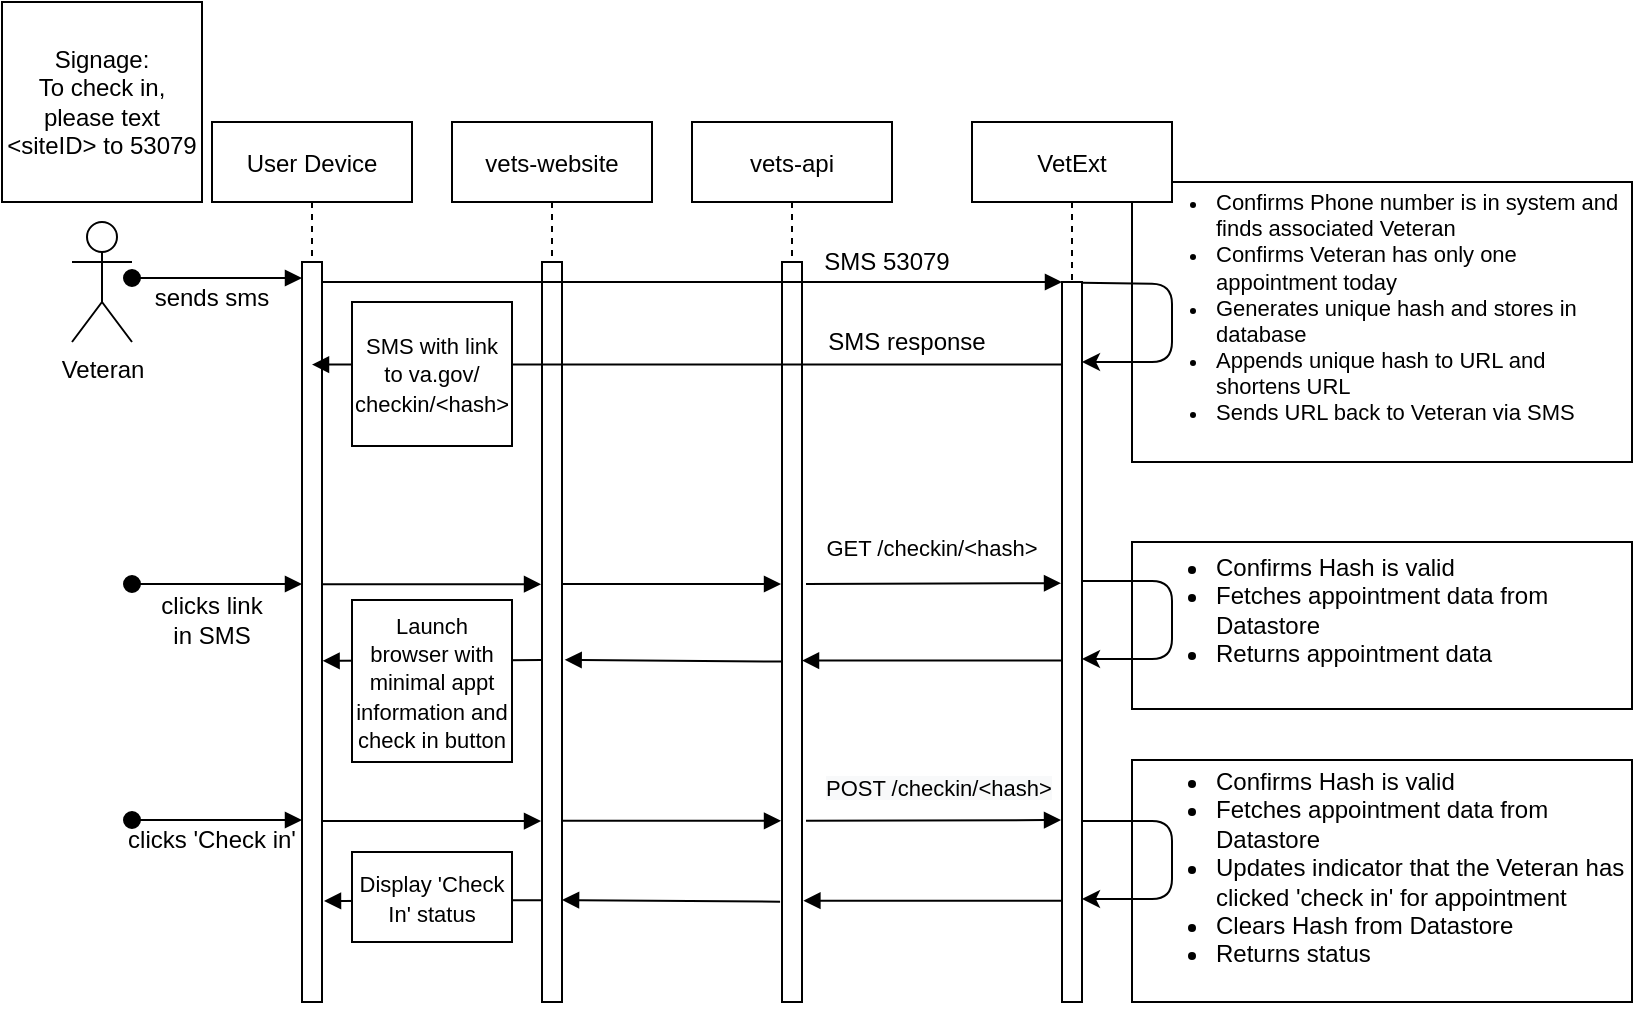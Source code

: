 <mxfile version="13.9.9" type="device"><diagram id="kgpKYQtTHZ0yAKxKKP6v" name="Page-1"><mxGraphModel dx="1031" dy="612" grid="1" gridSize="10" guides="1" tooltips="1" connect="1" arrows="1" fold="1" page="1" pageScale="1" pageWidth="850" pageHeight="1100" math="0" shadow="0"><root><mxCell id="0"/><mxCell id="1" parent="0"/><mxCell id="XbEiaNtOUz9MX_F00WwT-1" value="&lt;ul&gt;&lt;li&gt;&lt;font style=&quot;font-size: 12px&quot;&gt;Confirms Hash is valid&lt;/font&gt;&lt;/li&gt;&lt;li&gt;&lt;font style=&quot;font-size: 12px&quot;&gt;Fetches appointment data from Datastore&lt;/font&gt;&lt;/li&gt;&lt;li&gt;&lt;font style=&quot;font-size: 12px&quot;&gt;Returns appointment data&lt;/font&gt;&lt;/li&gt;&lt;/ul&gt;&lt;font style=&quot;font-size: 13px&quot;&gt;&lt;br&gt;&lt;/font&gt;" style="rounded=0;whiteSpace=wrap;html=1;align=left;" vertex="1" parent="1"><mxGeometry x="580" y="290" width="250" height="83.5" as="geometry"/></mxCell><mxCell id="XbEiaNtOUz9MX_F00WwT-6" value="" style="verticalAlign=bottom;endArrow=block;shadow=0;strokeWidth=1;exitX=-0.008;exitY=0.706;exitDx=0;exitDy=0;exitPerimeter=0;entryX=1.052;entryY=0.708;entryDx=0;entryDy=0;entryPerimeter=0;" edge="1" parent="1"><mxGeometry relative="1" as="geometry"><mxPoint x="284.7" y="349" as="sourcePoint"/><mxPoint x="175.3" y="349.42" as="targetPoint"/></mxGeometry></mxCell><mxCell id="Sm0SY7D4Qy4pEM5r5wEY-4" value="&lt;ul style=&quot;font-size: 11px&quot;&gt;&lt;li&gt;&lt;font style=&quot;font-size: 11px&quot;&gt;Confirms Phone number is in system and finds associated Veteran&lt;/font&gt;&lt;/li&gt;&lt;li&gt;&lt;span&gt;Confirms Veteran has only one appointment today&lt;/span&gt;&lt;br&gt;&lt;/li&gt;&lt;li&gt;&lt;span&gt;Generates unique hash and stores in database&lt;/span&gt;&lt;/li&gt;&lt;li&gt;&lt;span&gt;Appends unique hash to URL and shortens URL&lt;/span&gt;&lt;/li&gt;&lt;li&gt;&lt;span&gt;Sends URL back to Veteran via SMS&lt;/span&gt;&lt;/li&gt;&lt;/ul&gt;&lt;font style=&quot;font-size: 9px&quot;&gt;&lt;br&gt;&lt;/font&gt;" style="rounded=0;whiteSpace=wrap;html=1;align=left;" parent="1" vertex="1"><mxGeometry x="580" y="110" width="250" height="140" as="geometry"/></mxCell><mxCell id="3nuBFxr9cyL0pnOWT2aG-1" value="User Device" style="shape=umlLifeline;perimeter=lifelinePerimeter;container=1;collapsible=0;recursiveResize=0;rounded=0;shadow=0;strokeWidth=1;" parent="1" vertex="1"><mxGeometry x="120" y="80" width="100" height="440" as="geometry"/></mxCell><mxCell id="3nuBFxr9cyL0pnOWT2aG-2" value="" style="points=[];perimeter=orthogonalPerimeter;rounded=0;shadow=0;strokeWidth=1;" parent="3nuBFxr9cyL0pnOWT2aG-1" vertex="1"><mxGeometry x="45" y="70" width="10" height="370" as="geometry"/></mxCell><mxCell id="3nuBFxr9cyL0pnOWT2aG-5" value="VetExt" style="shape=umlLifeline;perimeter=lifelinePerimeter;container=1;collapsible=0;recursiveResize=0;rounded=0;shadow=0;strokeWidth=1;" parent="1" vertex="1"><mxGeometry x="500" y="80" width="100" height="440" as="geometry"/></mxCell><mxCell id="3nuBFxr9cyL0pnOWT2aG-6" value="" style="points=[];perimeter=orthogonalPerimeter;rounded=0;shadow=0;strokeWidth=1;" parent="3nuBFxr9cyL0pnOWT2aG-5" vertex="1"><mxGeometry x="45" y="80" width="10" height="360" as="geometry"/></mxCell><mxCell id="Sm0SY7D4Qy4pEM5r5wEY-3" value="" style="endArrow=classic;html=1;exitX=0.999;exitY=0.001;exitDx=0;exitDy=0;exitPerimeter=0;" parent="3nuBFxr9cyL0pnOWT2aG-5" source="3nuBFxr9cyL0pnOWT2aG-6" target="3nuBFxr9cyL0pnOWT2aG-6" edge="1"><mxGeometry width="50" height="50" relative="1" as="geometry"><mxPoint x="60" y="80" as="sourcePoint"/><mxPoint x="110" y="120" as="targetPoint"/><Array as="points"><mxPoint x="100" y="81"/><mxPoint x="100" y="120"/></Array></mxGeometry></mxCell><mxCell id="XbEiaNtOUz9MX_F00WwT-2" value="" style="endArrow=classic;html=1;" edge="1" parent="3nuBFxr9cyL0pnOWT2aG-5"><mxGeometry width="50" height="50" relative="1" as="geometry"><mxPoint x="55" y="229.5" as="sourcePoint"/><mxPoint x="55" y="268.5" as="targetPoint"/><Array as="points"><mxPoint x="100" y="229.5"/><mxPoint x="100" y="268.5"/></Array></mxGeometry></mxCell><mxCell id="Sm0SY7D4Qy4pEM5r5wEY-1" value="Veteran" style="shape=umlActor;verticalLabelPosition=bottom;verticalAlign=top;html=1;outlineConnect=0;" parent="1" vertex="1"><mxGeometry x="50" y="130" width="30" height="60" as="geometry"/></mxCell><mxCell id="Sm0SY7D4Qy4pEM5r5wEY-2" value="Signage:&lt;br&gt;To check in, please text &amp;lt;siteID&amp;gt; to 53079" style="whiteSpace=wrap;html=1;aspect=fixed;" parent="1" vertex="1"><mxGeometry x="15" y="20" width="100" height="100" as="geometry"/></mxCell><mxCell id="Sm0SY7D4Qy4pEM5r5wEY-7" value="SMS 53079" style="text;html=1;strokeColor=none;fillColor=none;align=center;verticalAlign=middle;whiteSpace=wrap;rounded=0;" parent="1" vertex="1"><mxGeometry x="425" y="140" width="65" height="20" as="geometry"/></mxCell><mxCell id="Sm0SY7D4Qy4pEM5r5wEY-8" value="SMS response" style="text;html=1;strokeColor=none;fillColor=none;align=center;verticalAlign=middle;whiteSpace=wrap;rounded=0;" parent="1" vertex="1"><mxGeometry x="425" y="180" width="85" height="20" as="geometry"/></mxCell><mxCell id="Sm0SY7D4Qy4pEM5r5wEY-9" value="vets-website" style="shape=umlLifeline;perimeter=lifelinePerimeter;container=1;collapsible=0;recursiveResize=0;rounded=0;shadow=0;strokeWidth=1;" parent="1" vertex="1"><mxGeometry x="240" y="80" width="100" height="440" as="geometry"/></mxCell><mxCell id="Sm0SY7D4Qy4pEM5r5wEY-10" value="" style="points=[];perimeter=orthogonalPerimeter;rounded=0;shadow=0;strokeWidth=1;" parent="Sm0SY7D4Qy4pEM5r5wEY-9" vertex="1"><mxGeometry x="45" y="70" width="10" height="370" as="geometry"/></mxCell><mxCell id="Sm0SY7D4Qy4pEM5r5wEY-14" value="vets-api" style="shape=umlLifeline;perimeter=lifelinePerimeter;container=1;collapsible=0;recursiveResize=0;rounded=0;shadow=0;strokeWidth=1;" parent="1" vertex="1"><mxGeometry x="360" y="80" width="100" height="440" as="geometry"/></mxCell><mxCell id="Sm0SY7D4Qy4pEM5r5wEY-15" value="" style="points=[];perimeter=orthogonalPerimeter;rounded=0;shadow=0;strokeWidth=1;" parent="Sm0SY7D4Qy4pEM5r5wEY-14" vertex="1"><mxGeometry x="45" y="70" width="10" height="370" as="geometry"/></mxCell><mxCell id="3nuBFxr9cyL0pnOWT2aG-3" value="" style="verticalAlign=bottom;startArrow=oval;endArrow=block;startSize=8;shadow=0;strokeWidth=1;exitX=1;exitY=0.333;exitDx=0;exitDy=0;exitPerimeter=0;" parent="1" edge="1"><mxGeometry relative="1" as="geometry"><mxPoint x="80" y="158" as="sourcePoint"/><mxPoint x="165" y="158" as="targetPoint"/></mxGeometry></mxCell><mxCell id="Sm0SY7D4Qy4pEM5r5wEY-16" value="sends sms" style="text;html=1;strokeColor=none;fillColor=none;align=center;verticalAlign=middle;whiteSpace=wrap;rounded=0;" parent="1" vertex="1"><mxGeometry x="90" y="158" width="60" height="20" as="geometry"/></mxCell><mxCell id="3nuBFxr9cyL0pnOWT2aG-8" value="" style="verticalAlign=bottom;endArrow=block;entryX=0;entryY=0;shadow=0;strokeWidth=1;" parent="1" source="3nuBFxr9cyL0pnOWT2aG-2" target="3nuBFxr9cyL0pnOWT2aG-6" edge="1"><mxGeometry relative="1" as="geometry"><mxPoint x="275" y="160" as="sourcePoint"/></mxGeometry></mxCell><mxCell id="Sm0SY7D4Qy4pEM5r5wEY-18" value="" style="verticalAlign=bottom;startArrow=oval;endArrow=block;startSize=8;shadow=0;strokeWidth=1;exitX=1;exitY=0.333;exitDx=0;exitDy=0;exitPerimeter=0;" parent="1" edge="1"><mxGeometry relative="1" as="geometry"><mxPoint x="80" y="311" as="sourcePoint"/><mxPoint x="165" y="311" as="targetPoint"/></mxGeometry></mxCell><mxCell id="Sm0SY7D4Qy4pEM5r5wEY-19" value="clicks link in SMS" style="text;html=1;strokeColor=none;fillColor=none;align=center;verticalAlign=middle;whiteSpace=wrap;rounded=0;" parent="1" vertex="1"><mxGeometry x="90" y="319" width="60" height="20" as="geometry"/></mxCell><mxCell id="Sm0SY7D4Qy4pEM5r5wEY-20" value="" style="verticalAlign=bottom;endArrow=block;shadow=0;strokeWidth=1;entryX=-0.048;entryY=0.472;entryDx=0;entryDy=0;entryPerimeter=0;" parent="1" edge="1"><mxGeometry relative="1" as="geometry"><mxPoint x="175.0" y="311.12" as="sourcePoint"/><mxPoint x="284.52" y="311.12" as="targetPoint"/></mxGeometry></mxCell><mxCell id="Sm0SY7D4Qy4pEM5r5wEY-21" value="" style="verticalAlign=bottom;endArrow=block;shadow=0;strokeWidth=1;entryX=-0.048;entryY=0.472;entryDx=0;entryDy=0;entryPerimeter=0;" parent="1" edge="1"><mxGeometry relative="1" as="geometry"><mxPoint x="295" y="311" as="sourcePoint"/><mxPoint x="404.52" y="311" as="targetPoint"/></mxGeometry></mxCell><mxCell id="Sm0SY7D4Qy4pEM5r5wEY-22" value="" style="verticalAlign=bottom;endArrow=block;shadow=0;strokeWidth=1;entryX=-0.048;entryY=0.448;entryDx=0;entryDy=0;entryPerimeter=0;" parent="1" edge="1"><mxGeometry relative="1" as="geometry"><mxPoint x="417" y="311" as="sourcePoint"/><mxPoint x="544.52" y="310.6" as="targetPoint"/></mxGeometry></mxCell><mxCell id="XbEiaNtOUz9MX_F00WwT-3" value="" style="verticalAlign=bottom;endArrow=block;shadow=0;strokeWidth=1;entryX=1.217;entryY=0.539;entryDx=0;entryDy=0;entryPerimeter=0;exitX=-0.033;exitY=0.501;exitDx=0;exitDy=0;exitPerimeter=0;" edge="1" parent="1"><mxGeometry relative="1" as="geometry"><mxPoint x="544.67" y="349.28" as="sourcePoint"/><mxPoint x="415" y="349.28" as="targetPoint"/></mxGeometry></mxCell><mxCell id="XbEiaNtOUz9MX_F00WwT-4" value="&lt;font style=&quot;font-size: 11px&quot;&gt;Launch browser with minimal appt information and check in button&lt;/font&gt;" style="rounded=0;whiteSpace=wrap;html=1;" vertex="1" parent="1"><mxGeometry x="190" y="319" width="80" height="81" as="geometry"/></mxCell><mxCell id="XbEiaNtOUz9MX_F00WwT-5" value="" style="verticalAlign=bottom;endArrow=block;shadow=0;strokeWidth=1;exitX=0.033;exitY=0.52;exitDx=0;exitDy=0;exitPerimeter=0;entryX=1.133;entryY=0.517;entryDx=0;entryDy=0;entryPerimeter=0;" edge="1" parent="1"><mxGeometry relative="1" as="geometry"><mxPoint x="405.33" y="349.8" as="sourcePoint"/><mxPoint x="296.33" y="348.93" as="targetPoint"/></mxGeometry></mxCell><mxCell id="XbEiaNtOUz9MX_F00WwT-7" value="" style="verticalAlign=bottom;startArrow=oval;endArrow=block;startSize=8;shadow=0;strokeWidth=1;exitX=1;exitY=0.333;exitDx=0;exitDy=0;exitPerimeter=0;" edge="1" parent="1"><mxGeometry relative="1" as="geometry"><mxPoint x="80" y="429" as="sourcePoint"/><mxPoint x="165" y="429" as="targetPoint"/></mxGeometry></mxCell><mxCell id="XbEiaNtOUz9MX_F00WwT-8" value="clicks 'Check in'" style="text;html=1;strokeColor=none;fillColor=none;align=center;verticalAlign=middle;whiteSpace=wrap;rounded=0;" vertex="1" parent="1"><mxGeometry x="75" y="429" width="90" height="20" as="geometry"/></mxCell><mxCell id="XbEiaNtOUz9MX_F00WwT-9" value="" style="verticalAlign=bottom;endArrow=block;shadow=0;strokeWidth=1;entryX=-0.048;entryY=0.472;entryDx=0;entryDy=0;entryPerimeter=0;" edge="1" parent="1"><mxGeometry relative="1" as="geometry"><mxPoint x="175" y="429.52" as="sourcePoint"/><mxPoint x="284.52" y="429.52" as="targetPoint"/></mxGeometry></mxCell><mxCell id="XbEiaNtOUz9MX_F00WwT-10" value="" style="verticalAlign=bottom;endArrow=block;shadow=0;strokeWidth=1;entryX=-0.048;entryY=0.472;entryDx=0;entryDy=0;entryPerimeter=0;" edge="1" parent="1"><mxGeometry relative="1" as="geometry"><mxPoint x="295" y="429.4" as="sourcePoint"/><mxPoint x="404.52" y="429.4" as="targetPoint"/></mxGeometry></mxCell><mxCell id="XbEiaNtOUz9MX_F00WwT-11" value="" style="verticalAlign=bottom;endArrow=block;shadow=0;strokeWidth=1;entryX=-0.048;entryY=0.448;entryDx=0;entryDy=0;entryPerimeter=0;" edge="1" parent="1"><mxGeometry relative="1" as="geometry"><mxPoint x="417" y="429.4" as="sourcePoint"/><mxPoint x="544.52" y="429" as="targetPoint"/></mxGeometry></mxCell><mxCell id="XbEiaNtOUz9MX_F00WwT-12" value="&lt;ul&gt;&lt;li&gt;&lt;font style=&quot;font-size: 12px&quot;&gt;Confirms Hash is valid&lt;/font&gt;&lt;/li&gt;&lt;li&gt;&lt;font style=&quot;font-size: 12px&quot;&gt;Fetches appointment data from Datastore&lt;/font&gt;&lt;/li&gt;&lt;li&gt;&lt;font style=&quot;font-size: 12px&quot;&gt;&lt;span&gt;Updates indicator that the Veteran has clicked 'check in' for appointment&lt;/span&gt;&lt;br&gt;&lt;/font&gt;&lt;/li&gt;&lt;li&gt;&lt;span&gt;&lt;font style=&quot;font-size: 12px&quot;&gt;Clears Hash from Datastore&lt;/font&gt;&lt;/span&gt;&lt;/li&gt;&lt;li&gt;&lt;span&gt;&lt;font style=&quot;font-size: 12px&quot;&gt;Returns status&lt;/font&gt;&lt;/span&gt;&lt;/li&gt;&lt;/ul&gt;&lt;font style=&quot;font-size: 12px&quot;&gt;&lt;br&gt;&lt;/font&gt;" style="rounded=0;whiteSpace=wrap;html=1;align=left;" vertex="1" parent="1"><mxGeometry x="580" y="399" width="250" height="121" as="geometry"/></mxCell><mxCell id="XbEiaNtOUz9MX_F00WwT-13" value="" style="endArrow=classic;html=1;" edge="1" parent="1"><mxGeometry width="50" height="50" relative="1" as="geometry"><mxPoint x="555" y="429.5" as="sourcePoint"/><mxPoint x="555" y="468.5" as="targetPoint"/><Array as="points"><mxPoint x="600" y="429.5"/><mxPoint x="600" y="468.5"/></Array></mxGeometry></mxCell><mxCell id="XbEiaNtOUz9MX_F00WwT-14" value="" style="verticalAlign=bottom;endArrow=block;shadow=0;strokeWidth=1;exitX=-0.008;exitY=0.706;exitDx=0;exitDy=0;exitPerimeter=0;entryX=1.052;entryY=0.708;entryDx=0;entryDy=0;entryPerimeter=0;" edge="1" parent="1"><mxGeometry relative="1" as="geometry"><mxPoint x="285.4" y="469.07" as="sourcePoint"/><mxPoint x="176.0" y="469.49" as="targetPoint"/></mxGeometry></mxCell><mxCell id="XbEiaNtOUz9MX_F00WwT-15" value="" style="verticalAlign=bottom;endArrow=block;shadow=0;strokeWidth=1;entryX=1.217;entryY=0.539;entryDx=0;entryDy=0;entryPerimeter=0;exitX=-0.033;exitY=0.501;exitDx=0;exitDy=0;exitPerimeter=0;" edge="1" parent="1"><mxGeometry relative="1" as="geometry"><mxPoint x="545.37" y="469.35" as="sourcePoint"/><mxPoint x="415.7" y="469.35" as="targetPoint"/></mxGeometry></mxCell><mxCell id="XbEiaNtOUz9MX_F00WwT-16" value="" style="verticalAlign=bottom;endArrow=block;shadow=0;strokeWidth=1;exitX=0.033;exitY=0.52;exitDx=0;exitDy=0;exitPerimeter=0;entryX=1.133;entryY=0.517;entryDx=0;entryDy=0;entryPerimeter=0;" edge="1" parent="1"><mxGeometry relative="1" as="geometry"><mxPoint x="404.03" y="469.87" as="sourcePoint"/><mxPoint x="295.03" y="469.0" as="targetPoint"/></mxGeometry></mxCell><mxCell id="XbEiaNtOUz9MX_F00WwT-19" value="&lt;font style=&quot;font-size: 11px&quot;&gt;GET /checkin/&amp;lt;hash&amp;gt;&lt;/font&gt;" style="text;html=1;strokeColor=none;fillColor=none;align=center;verticalAlign=middle;whiteSpace=wrap;rounded=0;" vertex="1" parent="1"><mxGeometry x="425" y="283" width="110" height="20" as="geometry"/></mxCell><mxCell id="XbEiaNtOUz9MX_F00WwT-20" value="&lt;span style=&quot;color: rgb(0 , 0 , 0) ; font-family: &amp;#34;helvetica&amp;#34; ; font-size: 11px ; font-style: normal ; font-weight: 400 ; letter-spacing: normal ; text-align: center ; text-indent: 0px ; text-transform: none ; word-spacing: 0px ; background-color: rgb(248 , 249 , 250) ; display: inline ; float: none&quot;&gt;POST /checkin/&amp;lt;hash&amp;gt;&lt;/span&gt;" style="text;whiteSpace=wrap;html=1;" vertex="1" parent="1"><mxGeometry x="425" y="399" width="130" height="30" as="geometry"/></mxCell><mxCell id="XbEiaNtOUz9MX_F00WwT-24" value="" style="verticalAlign=bottom;endArrow=block;shadow=0;strokeWidth=1;" edge="1" parent="1" target="3nuBFxr9cyL0pnOWT2aG-1"><mxGeometry relative="1" as="geometry"><mxPoint x="545" y="201.27" as="sourcePoint"/><mxPoint x="174.98" y="201.27" as="targetPoint"/></mxGeometry></mxCell><mxCell id="XbEiaNtOUz9MX_F00WwT-23" value="&lt;font style=&quot;font-size: 11px&quot;&gt;SMS with link to va.gov/&lt;br&gt;checkin/&amp;lt;hash&amp;gt;&lt;/font&gt;" style="rounded=0;whiteSpace=wrap;html=1;" vertex="1" parent="1"><mxGeometry x="190" y="170" width="80" height="72" as="geometry"/></mxCell><mxCell id="XbEiaNtOUz9MX_F00WwT-25" value="&lt;font style=&quot;font-size: 11px&quot;&gt;Display 'Check In' status&lt;/font&gt;" style="rounded=0;whiteSpace=wrap;html=1;" vertex="1" parent="1"><mxGeometry x="190" y="445" width="80" height="45" as="geometry"/></mxCell></root></mxGraphModel></diagram></mxfile>